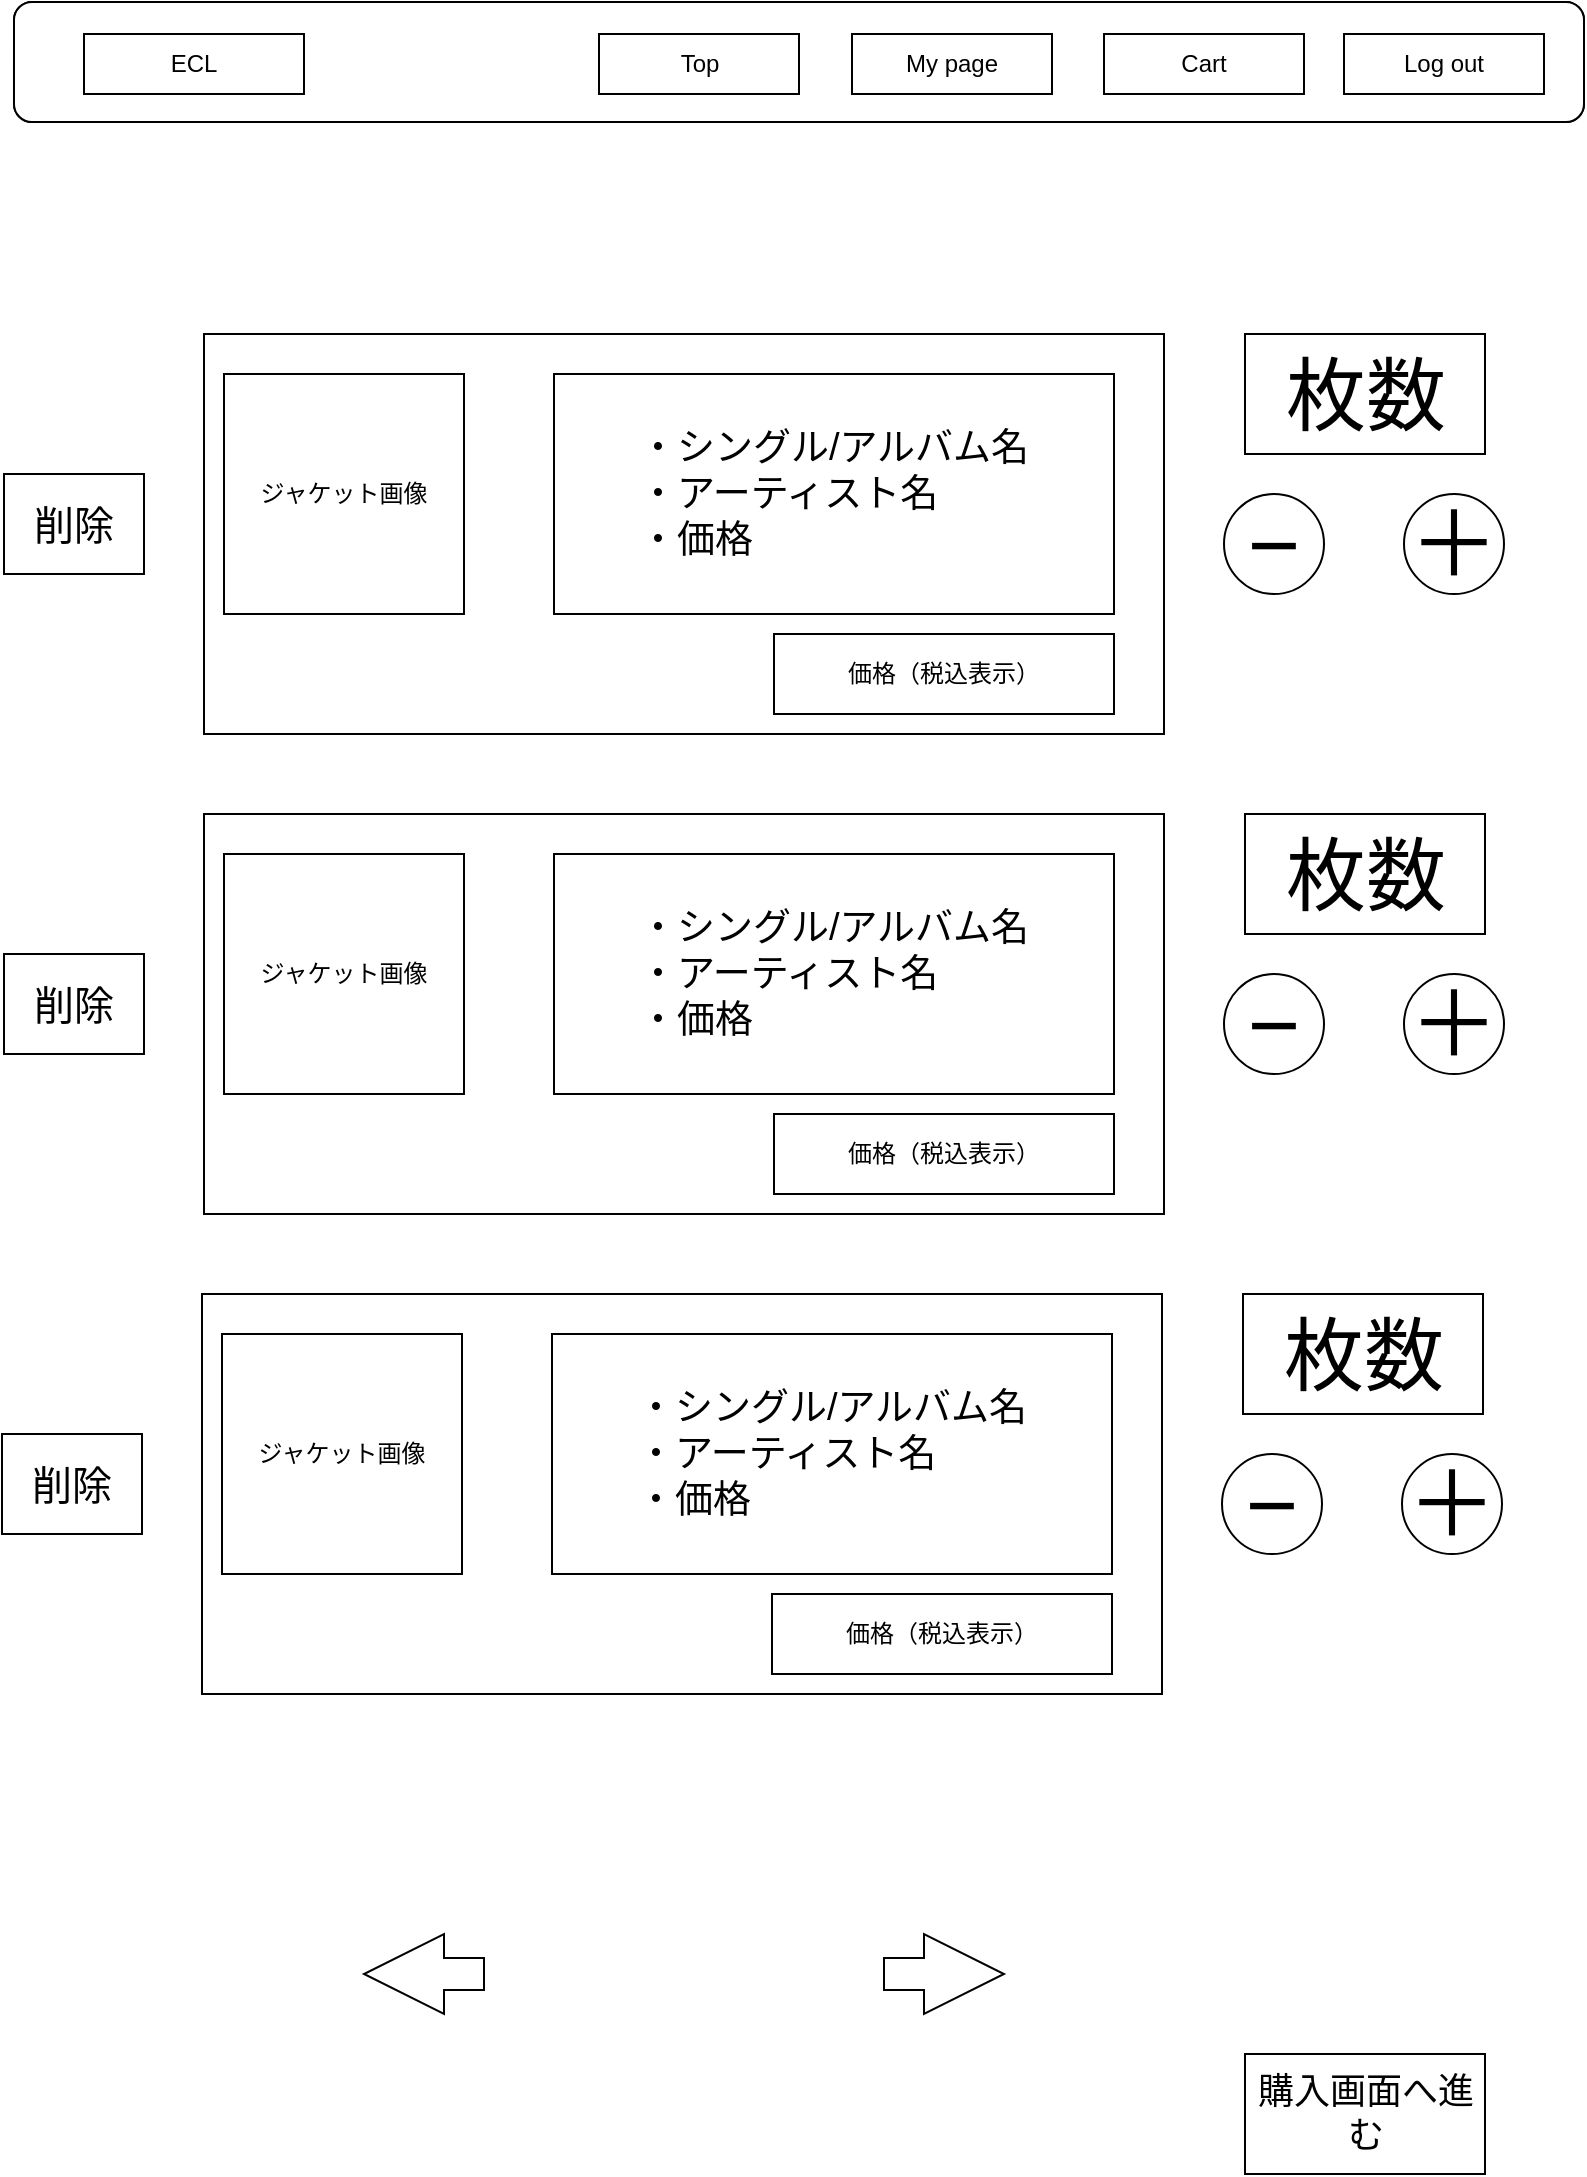 <mxfile version="10.8.5" type="github"><diagram id="b_a5FLANEXnadzl6RtTa" name="ページ1"><mxGraphModel dx="918" dy="616" grid="1" gridSize="10" guides="1" tooltips="1" connect="1" arrows="1" fold="1" page="1" pageScale="1" pageWidth="827" pageHeight="1169" math="0" shadow="0"><root><mxCell id="0"/><mxCell id="1" parent="0"/><mxCell id="b4vaj3zrwmeEZD_nuvJ0-1" value="・シングル/アルバム名&lt;br&gt;・アーティスト名&lt;br&gt;・価格&lt;br&gt;" style="rounded=0;whiteSpace=wrap;html=1;" parent="1" vertex="1"><mxGeometry x="120" y="200" width="480" height="200" as="geometry"/></mxCell><mxCell id="b4vaj3zrwmeEZD_nuvJ0-5" value="ジャケット画像" style="whiteSpace=wrap;html=1;aspect=fixed;" parent="1" vertex="1"><mxGeometry x="130" y="220" width="120" height="120" as="geometry"/></mxCell><mxCell id="b4vaj3zrwmeEZD_nuvJ0-17" value="&lt;font style=&quot;font-size: 40px&quot;&gt;枚数&lt;/font&gt;" style="rounded=0;whiteSpace=wrap;html=1;" parent="1" vertex="1"><mxGeometry x="640.5" y="200" width="120" height="60" as="geometry"/></mxCell><mxCell id="b4vaj3zrwmeEZD_nuvJ0-18" value="&lt;div style=&quot;text-align: left ; font-size: 19px&quot;&gt;&lt;span&gt;&lt;font style=&quot;font-size: 19px&quot;&gt;・シングル/アルバム名&lt;/font&gt;&lt;/span&gt;&lt;/div&gt;&lt;div style=&quot;text-align: left ; font-size: 19px&quot;&gt;&lt;span&gt;&lt;font style=&quot;font-size: 19px&quot;&gt;・アーティスト名&lt;/font&gt;&lt;/span&gt;&lt;/div&gt;&lt;div style=&quot;text-align: left ; font-size: 19px&quot;&gt;&lt;span&gt;&lt;font style=&quot;font-size: 19px&quot;&gt;・価格&lt;/font&gt;&lt;/span&gt;&lt;/div&gt;" style="rounded=0;whiteSpace=wrap;html=1;" parent="1" vertex="1"><mxGeometry x="295" y="220" width="280" height="120" as="geometry"/></mxCell><mxCell id="b4vaj3zrwmeEZD_nuvJ0-19" value="価格（税込表示）" style="rounded=0;whiteSpace=wrap;html=1;" parent="1" vertex="1"><mxGeometry x="405" y="350" width="170" height="40" as="geometry"/></mxCell><mxCell id="b4vaj3zrwmeEZD_nuvJ0-20" value="&lt;font style=&quot;font-size: 45px&quot;&gt;−&lt;/font&gt;" style="ellipse;whiteSpace=wrap;html=1;aspect=fixed;" parent="1" vertex="1"><mxGeometry x="630" y="280" width="50" height="50" as="geometry"/></mxCell><mxCell id="b4vaj3zrwmeEZD_nuvJ0-21" value="&lt;span style=&quot;font-size: 45px&quot;&gt;＋&lt;/span&gt;" style="ellipse;whiteSpace=wrap;html=1;aspect=fixed;" parent="1" vertex="1"><mxGeometry x="720" y="280" width="50" height="50" as="geometry"/></mxCell><mxCell id="b4vaj3zrwmeEZD_nuvJ0-22" value="&lt;font style=&quot;font-size: 20px&quot;&gt;削除&lt;/font&gt;" style="rounded=0;whiteSpace=wrap;html=1;" parent="1" vertex="1"><mxGeometry x="20" y="270" width="70" height="50" as="geometry"/></mxCell><mxCell id="b4vaj3zrwmeEZD_nuvJ0-23" value="・シングル/アルバム名&lt;br&gt;・アーティスト名&lt;br&gt;・価格&lt;br&gt;" style="rounded=0;whiteSpace=wrap;html=1;" parent="1" vertex="1"><mxGeometry x="120" y="440" width="480" height="200" as="geometry"/></mxCell><mxCell id="b4vaj3zrwmeEZD_nuvJ0-24" value="ジャケット画像" style="whiteSpace=wrap;html=1;aspect=fixed;" parent="1" vertex="1"><mxGeometry x="130" y="460" width="120" height="120" as="geometry"/></mxCell><mxCell id="b4vaj3zrwmeEZD_nuvJ0-25" value="&lt;font style=&quot;font-size: 40px&quot;&gt;枚数&lt;/font&gt;" style="rounded=0;whiteSpace=wrap;html=1;" parent="1" vertex="1"><mxGeometry x="640.5" y="440" width="120" height="60" as="geometry"/></mxCell><mxCell id="b4vaj3zrwmeEZD_nuvJ0-26" value="&lt;div style=&quot;text-align: left ; font-size: 19px&quot;&gt;&lt;span&gt;&lt;font style=&quot;font-size: 19px&quot;&gt;・シングル/アルバム名&lt;/font&gt;&lt;/span&gt;&lt;/div&gt;&lt;div style=&quot;text-align: left ; font-size: 19px&quot;&gt;&lt;span&gt;&lt;font style=&quot;font-size: 19px&quot;&gt;・アーティスト名&lt;/font&gt;&lt;/span&gt;&lt;/div&gt;&lt;div style=&quot;text-align: left ; font-size: 19px&quot;&gt;&lt;span&gt;&lt;font style=&quot;font-size: 19px&quot;&gt;・価格&lt;/font&gt;&lt;/span&gt;&lt;/div&gt;" style="rounded=0;whiteSpace=wrap;html=1;" parent="1" vertex="1"><mxGeometry x="295" y="460" width="280" height="120" as="geometry"/></mxCell><mxCell id="b4vaj3zrwmeEZD_nuvJ0-27" value="価格（税込表示）" style="rounded=0;whiteSpace=wrap;html=1;" parent="1" vertex="1"><mxGeometry x="405" y="590" width="170" height="40" as="geometry"/></mxCell><mxCell id="b4vaj3zrwmeEZD_nuvJ0-28" value="&lt;font style=&quot;font-size: 45px&quot;&gt;−&lt;/font&gt;" style="ellipse;whiteSpace=wrap;html=1;aspect=fixed;" parent="1" vertex="1"><mxGeometry x="630" y="520" width="50" height="50" as="geometry"/></mxCell><mxCell id="b4vaj3zrwmeEZD_nuvJ0-29" value="&lt;span style=&quot;font-size: 45px&quot;&gt;＋&lt;/span&gt;" style="ellipse;whiteSpace=wrap;html=1;aspect=fixed;" parent="1" vertex="1"><mxGeometry x="720" y="520" width="50" height="50" as="geometry"/></mxCell><mxCell id="b4vaj3zrwmeEZD_nuvJ0-30" value="&lt;font style=&quot;font-size: 20px&quot;&gt;削除&lt;/font&gt;" style="rounded=0;whiteSpace=wrap;html=1;" parent="1" vertex="1"><mxGeometry x="20" y="510" width="70" height="50" as="geometry"/></mxCell><mxCell id="b4vaj3zrwmeEZD_nuvJ0-31" value="・シングル/アルバム名&lt;br&gt;・アーティスト名&lt;br&gt;・価格&lt;br&gt;" style="rounded=0;whiteSpace=wrap;html=1;" parent="1" vertex="1"><mxGeometry x="119" y="680" width="480" height="200" as="geometry"/></mxCell><mxCell id="b4vaj3zrwmeEZD_nuvJ0-32" value="ジャケット画像" style="whiteSpace=wrap;html=1;aspect=fixed;" parent="1" vertex="1"><mxGeometry x="129" y="700" width="120" height="120" as="geometry"/></mxCell><mxCell id="b4vaj3zrwmeEZD_nuvJ0-33" value="&lt;font style=&quot;font-size: 40px&quot;&gt;枚数&lt;/font&gt;" style="rounded=0;whiteSpace=wrap;html=1;" parent="1" vertex="1"><mxGeometry x="639.5" y="680" width="120" height="60" as="geometry"/></mxCell><mxCell id="b4vaj3zrwmeEZD_nuvJ0-34" value="&lt;div style=&quot;text-align: left ; font-size: 19px&quot;&gt;&lt;span&gt;&lt;font style=&quot;font-size: 19px&quot;&gt;・シングル/アルバム名&lt;/font&gt;&lt;/span&gt;&lt;/div&gt;&lt;div style=&quot;text-align: left ; font-size: 19px&quot;&gt;&lt;span&gt;&lt;font style=&quot;font-size: 19px&quot;&gt;・アーティスト名&lt;/font&gt;&lt;/span&gt;&lt;/div&gt;&lt;div style=&quot;text-align: left ; font-size: 19px&quot;&gt;&lt;span&gt;&lt;font style=&quot;font-size: 19px&quot;&gt;・価格&lt;/font&gt;&lt;/span&gt;&lt;/div&gt;" style="rounded=0;whiteSpace=wrap;html=1;" parent="1" vertex="1"><mxGeometry x="294" y="700" width="280" height="120" as="geometry"/></mxCell><mxCell id="b4vaj3zrwmeEZD_nuvJ0-35" value="価格（税込表示）" style="rounded=0;whiteSpace=wrap;html=1;" parent="1" vertex="1"><mxGeometry x="404" y="830" width="170" height="40" as="geometry"/></mxCell><mxCell id="b4vaj3zrwmeEZD_nuvJ0-36" value="&lt;font style=&quot;font-size: 45px&quot;&gt;−&lt;/font&gt;" style="ellipse;whiteSpace=wrap;html=1;aspect=fixed;" parent="1" vertex="1"><mxGeometry x="629" y="760" width="50" height="50" as="geometry"/></mxCell><mxCell id="b4vaj3zrwmeEZD_nuvJ0-37" value="&lt;span style=&quot;font-size: 45px&quot;&gt;＋&lt;/span&gt;" style="ellipse;whiteSpace=wrap;html=1;aspect=fixed;" parent="1" vertex="1"><mxGeometry x="719" y="760" width="50" height="50" as="geometry"/></mxCell><mxCell id="b4vaj3zrwmeEZD_nuvJ0-38" value="&lt;font style=&quot;font-size: 20px&quot;&gt;削除&lt;/font&gt;" style="rounded=0;whiteSpace=wrap;html=1;" parent="1" vertex="1"><mxGeometry x="19" y="750" width="70" height="50" as="geometry"/></mxCell><mxCell id="b4vaj3zrwmeEZD_nuvJ0-39" value="" style="html=1;shadow=0;dashed=0;align=center;verticalAlign=middle;shape=mxgraph.arrows2.arrow;dy=0.6;dx=40;notch=0;" parent="1" vertex="1"><mxGeometry x="460" y="1000" width="60" height="40" as="geometry"/></mxCell><mxCell id="b4vaj3zrwmeEZD_nuvJ0-40" value="" style="html=1;shadow=0;dashed=0;align=center;verticalAlign=middle;shape=mxgraph.arrows2.arrow;dy=0.6;dx=40;notch=0;rotation=180;" parent="1" vertex="1"><mxGeometry x="200" y="1000" width="60" height="40" as="geometry"/></mxCell><mxCell id="b4vaj3zrwmeEZD_nuvJ0-42" value="" style="rounded=1;whiteSpace=wrap;html=1;" parent="1" vertex="1"><mxGeometry x="25" y="34" width="785" height="60" as="geometry"/></mxCell><mxCell id="b4vaj3zrwmeEZD_nuvJ0-43" value="ECL" style="rounded=0;whiteSpace=wrap;html=1;" parent="1" vertex="1"><mxGeometry x="60" y="50" width="110" height="30" as="geometry"/></mxCell><mxCell id="b4vaj3zrwmeEZD_nuvJ0-44" value="Top" style="rounded=0;whiteSpace=wrap;html=1;" parent="1" vertex="1"><mxGeometry x="430" y="50" width="100" height="30" as="geometry"/></mxCell><mxCell id="b4vaj3zrwmeEZD_nuvJ0-45" value="Cart" style="rounded=0;whiteSpace=wrap;html=1;" parent="1" vertex="1"><mxGeometry x="560" y="50" width="100" height="30" as="geometry"/></mxCell><mxCell id="b4vaj3zrwmeEZD_nuvJ0-46" value="Log out" style="rounded=0;whiteSpace=wrap;html=1;" parent="1" vertex="1"><mxGeometry x="690" y="50" width="100" height="30" as="geometry"/></mxCell><mxCell id="LoZixWiH00ROnDq1IEZ5-1" value="&lt;font style=&quot;font-size: 18px&quot;&gt;購入画面へ進む&lt;/font&gt;" style="rounded=0;whiteSpace=wrap;html=1;" vertex="1" parent="1"><mxGeometry x="640.5" y="1060" width="120" height="60" as="geometry"/></mxCell><mxCell id="LoZixWiH00ROnDq1IEZ5-2" value="" style="rounded=1;whiteSpace=wrap;html=1;" vertex="1" parent="1"><mxGeometry x="25" y="34" width="785" height="60" as="geometry"/></mxCell><mxCell id="LoZixWiH00ROnDq1IEZ5-3" value="ECL" style="rounded=0;whiteSpace=wrap;html=1;" vertex="1" parent="1"><mxGeometry x="60" y="50" width="110" height="30" as="geometry"/></mxCell><mxCell id="LoZixWiH00ROnDq1IEZ5-4" value="Top" style="rounded=0;whiteSpace=wrap;html=1;" vertex="1" parent="1"><mxGeometry x="317.5" y="50" width="100" height="30" as="geometry"/></mxCell><mxCell id="LoZixWiH00ROnDq1IEZ5-5" value="Cart" style="rounded=0;whiteSpace=wrap;html=1;" vertex="1" parent="1"><mxGeometry x="570" y="50" width="100" height="30" as="geometry"/></mxCell><mxCell id="LoZixWiH00ROnDq1IEZ5-6" value="Log out" style="rounded=0;whiteSpace=wrap;html=1;" vertex="1" parent="1"><mxGeometry x="690" y="50" width="100" height="30" as="geometry"/></mxCell><mxCell id="LoZixWiH00ROnDq1IEZ5-7" value="My page" style="rounded=0;whiteSpace=wrap;html=1;" vertex="1" parent="1"><mxGeometry x="444" y="50" width="100" height="30" as="geometry"/></mxCell></root></mxGraphModel></diagram></mxfile>